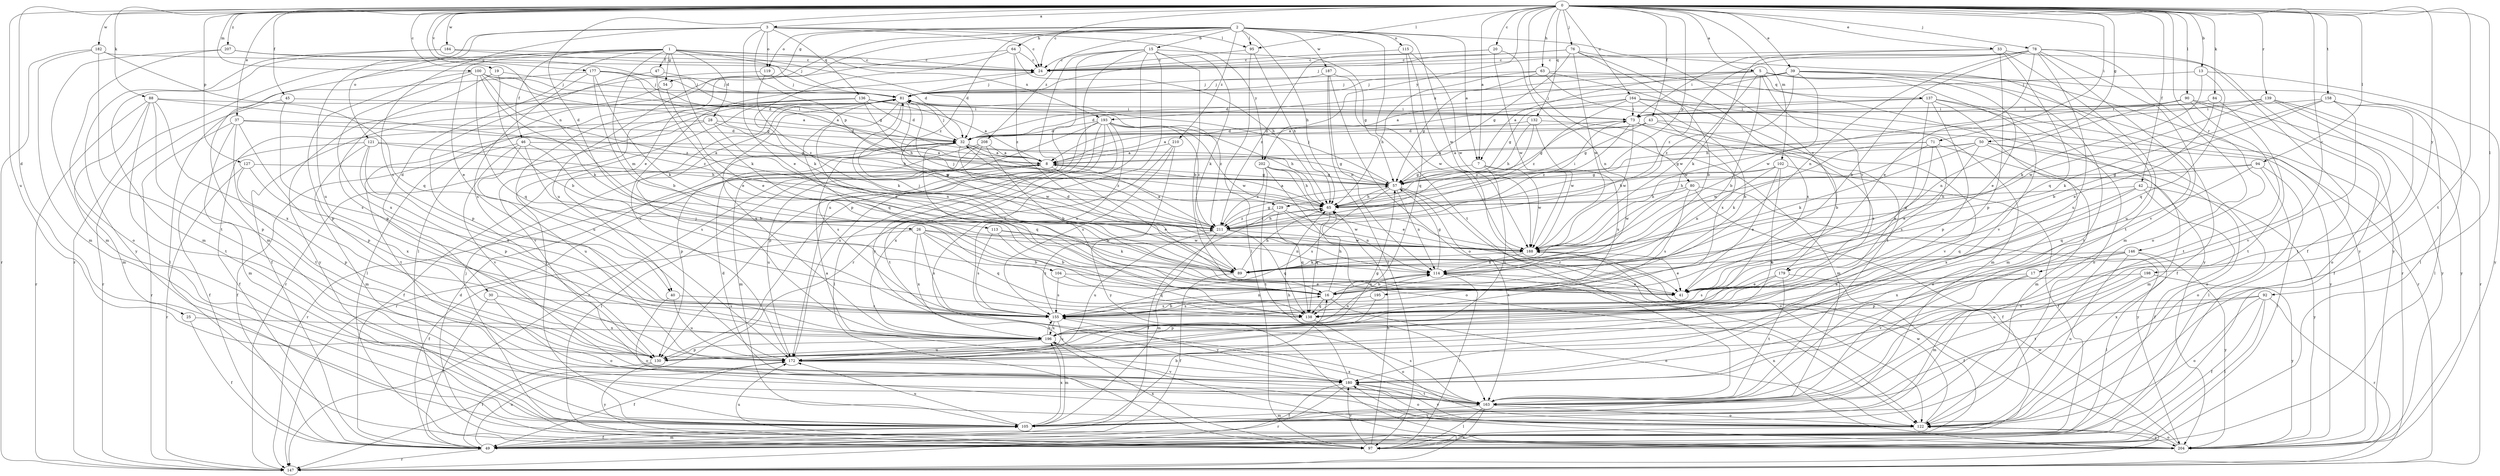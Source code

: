 strict digraph  {
0;
1;
2;
3;
5;
7;
8;
13;
15;
16;
17;
19;
20;
24;
25;
26;
28;
30;
32;
33;
37;
39;
40;
41;
42;
43;
45;
46;
47;
49;
50;
54;
57;
63;
64;
65;
71;
73;
76;
78;
80;
81;
84;
88;
89;
90;
92;
94;
95;
97;
100;
102;
104;
105;
113;
114;
115;
119;
121;
122;
127;
129;
130;
132;
136;
137;
138;
139;
146;
147;
155;
158;
163;
164;
172;
177;
179;
180;
182;
184;
187;
188;
193;
195;
196;
198;
202;
204;
207;
208;
210;
211;
0 -> 3  [label=a];
0 -> 5  [label=a];
0 -> 7  [label=a];
0 -> 13  [label=b];
0 -> 17  [label=c];
0 -> 19  [label=c];
0 -> 20  [label=c];
0 -> 24  [label=c];
0 -> 25  [label=d];
0 -> 26  [label=d];
0 -> 33  [label=e];
0 -> 37  [label=e];
0 -> 39  [label=e];
0 -> 42  [label=f];
0 -> 43  [label=f];
0 -> 45  [label=f];
0 -> 50  [label=g];
0 -> 63  [label=h];
0 -> 71  [label=i];
0 -> 76  [label=j];
0 -> 78  [label=j];
0 -> 80  [label=j];
0 -> 84  [label=k];
0 -> 88  [label=k];
0 -> 90  [label=l];
0 -> 92  [label=l];
0 -> 94  [label=l];
0 -> 95  [label=l];
0 -> 100  [label=m];
0 -> 102  [label=m];
0 -> 113  [label=n];
0 -> 127  [label=p];
0 -> 129  [label=p];
0 -> 132  [label=q];
0 -> 139  [label=r];
0 -> 146  [label=r];
0 -> 158  [label=t];
0 -> 163  [label=t];
0 -> 164  [label=u];
0 -> 172  [label=u];
0 -> 177  [label=v];
0 -> 182  [label=w];
0 -> 184  [label=w];
0 -> 198  [label=y];
0 -> 202  [label=y];
0 -> 207  [label=z];
1 -> 24  [label=c];
1 -> 28  [label=d];
1 -> 30  [label=d];
1 -> 32  [label=d];
1 -> 40  [label=e];
1 -> 46  [label=f];
1 -> 47  [label=f];
1 -> 54  [label=g];
1 -> 81  [label=j];
1 -> 89  [label=k];
1 -> 104  [label=m];
1 -> 105  [label=m];
1 -> 147  [label=r];
1 -> 193  [label=x];
2 -> 7  [label=a];
2 -> 15  [label=b];
2 -> 40  [label=e];
2 -> 54  [label=g];
2 -> 64  [label=h];
2 -> 65  [label=h];
2 -> 95  [label=l];
2 -> 115  [label=o];
2 -> 119  [label=o];
2 -> 163  [label=t];
2 -> 172  [label=u];
2 -> 179  [label=v];
2 -> 187  [label=w];
2 -> 188  [label=w];
2 -> 208  [label=z];
2 -> 210  [label=z];
2 -> 211  [label=z];
3 -> 24  [label=c];
3 -> 41  [label=e];
3 -> 95  [label=l];
3 -> 119  [label=o];
3 -> 121  [label=o];
3 -> 129  [label=p];
3 -> 136  [label=q];
3 -> 155  [label=s];
3 -> 172  [label=u];
3 -> 202  [label=y];
5 -> 7  [label=a];
5 -> 16  [label=b];
5 -> 81  [label=j];
5 -> 137  [label=q];
5 -> 147  [label=r];
5 -> 163  [label=t];
5 -> 179  [label=v];
5 -> 180  [label=v];
5 -> 188  [label=w];
5 -> 193  [label=x];
7 -> 57  [label=g];
7 -> 172  [label=u];
7 -> 188  [label=w];
7 -> 195  [label=x];
8 -> 41  [label=e];
8 -> 57  [label=g];
8 -> 97  [label=l];
8 -> 147  [label=r];
8 -> 172  [label=u];
13 -> 81  [label=j];
13 -> 89  [label=k];
13 -> 138  [label=q];
13 -> 204  [label=y];
15 -> 16  [label=b];
15 -> 24  [label=c];
15 -> 57  [label=g];
15 -> 89  [label=k];
15 -> 130  [label=p];
15 -> 147  [label=r];
15 -> 172  [label=u];
15 -> 180  [label=v];
15 -> 204  [label=y];
16 -> 65  [label=h];
16 -> 114  [label=n];
16 -> 122  [label=o];
16 -> 138  [label=q];
16 -> 155  [label=s];
17 -> 41  [label=e];
17 -> 105  [label=m];
17 -> 180  [label=v];
19 -> 16  [label=b];
19 -> 81  [label=j];
19 -> 130  [label=p];
20 -> 24  [label=c];
20 -> 114  [label=n];
20 -> 188  [label=w];
20 -> 211  [label=z];
24 -> 81  [label=j];
25 -> 49  [label=f];
25 -> 196  [label=x];
26 -> 16  [label=b];
26 -> 49  [label=f];
26 -> 114  [label=n];
26 -> 138  [label=q];
26 -> 155  [label=s];
26 -> 188  [label=w];
26 -> 196  [label=x];
28 -> 32  [label=d];
28 -> 49  [label=f];
28 -> 65  [label=h];
28 -> 114  [label=n];
28 -> 163  [label=t];
30 -> 49  [label=f];
30 -> 122  [label=o];
30 -> 155  [label=s];
32 -> 8  [label=a];
32 -> 49  [label=f];
32 -> 57  [label=g];
32 -> 81  [label=j];
32 -> 138  [label=q];
32 -> 155  [label=s];
32 -> 188  [label=w];
32 -> 211  [label=z];
33 -> 24  [label=c];
33 -> 89  [label=k];
33 -> 130  [label=p];
33 -> 138  [label=q];
33 -> 163  [label=t];
33 -> 204  [label=y];
37 -> 32  [label=d];
37 -> 57  [label=g];
37 -> 105  [label=m];
37 -> 130  [label=p];
37 -> 147  [label=r];
37 -> 163  [label=t];
39 -> 8  [label=a];
39 -> 32  [label=d];
39 -> 41  [label=e];
39 -> 81  [label=j];
39 -> 97  [label=l];
39 -> 172  [label=u];
39 -> 188  [label=w];
39 -> 211  [label=z];
40 -> 122  [label=o];
40 -> 155  [label=s];
40 -> 172  [label=u];
42 -> 49  [label=f];
42 -> 65  [label=h];
42 -> 138  [label=q];
42 -> 196  [label=x];
42 -> 204  [label=y];
43 -> 8  [label=a];
43 -> 16  [label=b];
43 -> 32  [label=d];
43 -> 57  [label=g];
43 -> 204  [label=y];
45 -> 73  [label=i];
45 -> 147  [label=r];
45 -> 155  [label=s];
46 -> 8  [label=a];
46 -> 16  [label=b];
46 -> 49  [label=f];
46 -> 155  [label=s];
46 -> 172  [label=u];
46 -> 180  [label=v];
47 -> 41  [label=e];
47 -> 81  [label=j];
47 -> 130  [label=p];
49 -> 105  [label=m];
49 -> 147  [label=r];
49 -> 172  [label=u];
50 -> 8  [label=a];
50 -> 41  [label=e];
50 -> 57  [label=g];
50 -> 89  [label=k];
50 -> 97  [label=l];
50 -> 105  [label=m];
50 -> 122  [label=o];
54 -> 41  [label=e];
54 -> 49  [label=f];
57 -> 65  [label=h];
57 -> 81  [label=j];
57 -> 114  [label=n];
57 -> 122  [label=o];
57 -> 155  [label=s];
57 -> 163  [label=t];
63 -> 57  [label=g];
63 -> 65  [label=h];
63 -> 81  [label=j];
63 -> 163  [label=t];
63 -> 196  [label=x];
63 -> 204  [label=y];
64 -> 24  [label=c];
64 -> 65  [label=h];
64 -> 89  [label=k];
64 -> 97  [label=l];
64 -> 211  [label=z];
65 -> 8  [label=a];
65 -> 73  [label=i];
65 -> 138  [label=q];
65 -> 211  [label=z];
71 -> 8  [label=a];
71 -> 41  [label=e];
71 -> 89  [label=k];
71 -> 105  [label=m];
71 -> 155  [label=s];
71 -> 188  [label=w];
73 -> 32  [label=d];
73 -> 57  [label=g];
73 -> 155  [label=s];
73 -> 180  [label=v];
73 -> 188  [label=w];
73 -> 211  [label=z];
76 -> 16  [label=b];
76 -> 24  [label=c];
76 -> 57  [label=g];
76 -> 81  [label=j];
76 -> 188  [label=w];
76 -> 196  [label=x];
76 -> 204  [label=y];
78 -> 16  [label=b];
78 -> 24  [label=c];
78 -> 41  [label=e];
78 -> 49  [label=f];
78 -> 73  [label=i];
78 -> 105  [label=m];
78 -> 114  [label=n];
78 -> 122  [label=o];
78 -> 172  [label=u];
78 -> 180  [label=v];
78 -> 211  [label=z];
80 -> 49  [label=f];
80 -> 65  [label=h];
80 -> 155  [label=s];
80 -> 188  [label=w];
80 -> 204  [label=y];
81 -> 41  [label=e];
81 -> 73  [label=i];
81 -> 89  [label=k];
81 -> 138  [label=q];
81 -> 147  [label=r];
81 -> 188  [label=w];
81 -> 196  [label=x];
81 -> 211  [label=z];
84 -> 41  [label=e];
84 -> 73  [label=i];
84 -> 163  [label=t];
88 -> 73  [label=i];
88 -> 105  [label=m];
88 -> 130  [label=p];
88 -> 147  [label=r];
88 -> 163  [label=t];
88 -> 196  [label=x];
88 -> 211  [label=z];
89 -> 49  [label=f];
89 -> 65  [label=h];
89 -> 81  [label=j];
90 -> 49  [label=f];
90 -> 73  [label=i];
90 -> 114  [label=n];
90 -> 163  [label=t];
90 -> 188  [label=w];
90 -> 204  [label=y];
92 -> 49  [label=f];
92 -> 97  [label=l];
92 -> 122  [label=o];
92 -> 147  [label=r];
92 -> 155  [label=s];
92 -> 196  [label=x];
94 -> 57  [label=g];
94 -> 65  [label=h];
94 -> 97  [label=l];
94 -> 122  [label=o];
94 -> 138  [label=q];
95 -> 24  [label=c];
95 -> 65  [label=h];
95 -> 97  [label=l];
97 -> 32  [label=d];
97 -> 65  [label=h];
97 -> 172  [label=u];
97 -> 180  [label=v];
97 -> 196  [label=x];
100 -> 8  [label=a];
100 -> 32  [label=d];
100 -> 81  [label=j];
100 -> 89  [label=k];
100 -> 130  [label=p];
100 -> 138  [label=q];
100 -> 196  [label=x];
100 -> 211  [label=z];
102 -> 41  [label=e];
102 -> 49  [label=f];
102 -> 57  [label=g];
102 -> 65  [label=h];
102 -> 114  [label=n];
102 -> 172  [label=u];
104 -> 41  [label=e];
104 -> 138  [label=q];
104 -> 155  [label=s];
105 -> 16  [label=b];
105 -> 49  [label=f];
105 -> 81  [label=j];
105 -> 172  [label=u];
105 -> 196  [label=x];
113 -> 16  [label=b];
113 -> 89  [label=k];
113 -> 155  [label=s];
113 -> 188  [label=w];
114 -> 16  [label=b];
114 -> 41  [label=e];
114 -> 57  [label=g];
114 -> 97  [label=l];
115 -> 24  [label=c];
115 -> 138  [label=q];
115 -> 147  [label=r];
115 -> 188  [label=w];
119 -> 81  [label=j];
119 -> 204  [label=y];
119 -> 211  [label=z];
121 -> 8  [label=a];
121 -> 49  [label=f];
121 -> 65  [label=h];
121 -> 105  [label=m];
121 -> 130  [label=p];
121 -> 196  [label=x];
122 -> 97  [label=l];
122 -> 180  [label=v];
122 -> 188  [label=w];
122 -> 204  [label=y];
127 -> 57  [label=g];
127 -> 130  [label=p];
127 -> 147  [label=r];
127 -> 196  [label=x];
129 -> 49  [label=f];
129 -> 114  [label=n];
129 -> 138  [label=q];
129 -> 188  [label=w];
129 -> 211  [label=z];
130 -> 49  [label=f];
130 -> 57  [label=g];
130 -> 204  [label=y];
132 -> 32  [label=d];
132 -> 65  [label=h];
132 -> 105  [label=m];
132 -> 188  [label=w];
132 -> 211  [label=z];
136 -> 8  [label=a];
136 -> 32  [label=d];
136 -> 65  [label=h];
136 -> 73  [label=i];
136 -> 97  [label=l];
136 -> 172  [label=u];
136 -> 180  [label=v];
137 -> 32  [label=d];
137 -> 49  [label=f];
137 -> 73  [label=i];
137 -> 105  [label=m];
137 -> 122  [label=o];
137 -> 130  [label=p];
137 -> 138  [label=q];
138 -> 122  [label=o];
139 -> 65  [label=h];
139 -> 73  [label=i];
139 -> 122  [label=o];
139 -> 147  [label=r];
139 -> 188  [label=w];
139 -> 204  [label=y];
146 -> 89  [label=k];
146 -> 97  [label=l];
146 -> 122  [label=o];
146 -> 130  [label=p];
146 -> 196  [label=x];
146 -> 204  [label=y];
155 -> 16  [label=b];
155 -> 114  [label=n];
155 -> 172  [label=u];
155 -> 180  [label=v];
155 -> 196  [label=x];
155 -> 211  [label=z];
158 -> 16  [label=b];
158 -> 73  [label=i];
158 -> 89  [label=k];
158 -> 97  [label=l];
158 -> 163  [label=t];
158 -> 180  [label=v];
163 -> 32  [label=d];
163 -> 97  [label=l];
163 -> 105  [label=m];
163 -> 122  [label=o];
163 -> 147  [label=r];
163 -> 155  [label=s];
163 -> 196  [label=x];
164 -> 8  [label=a];
164 -> 16  [label=b];
164 -> 57  [label=g];
164 -> 73  [label=i];
164 -> 105  [label=m];
164 -> 147  [label=r];
164 -> 211  [label=z];
172 -> 24  [label=c];
172 -> 49  [label=f];
172 -> 180  [label=v];
177 -> 8  [label=a];
177 -> 16  [label=b];
177 -> 57  [label=g];
177 -> 81  [label=j];
177 -> 89  [label=k];
177 -> 97  [label=l];
177 -> 155  [label=s];
179 -> 41  [label=e];
179 -> 49  [label=f];
179 -> 155  [label=s];
179 -> 163  [label=t];
180 -> 8  [label=a];
180 -> 49  [label=f];
180 -> 65  [label=h];
180 -> 122  [label=o];
180 -> 147  [label=r];
180 -> 163  [label=t];
182 -> 24  [label=c];
182 -> 105  [label=m];
182 -> 138  [label=q];
182 -> 147  [label=r];
182 -> 163  [label=t];
184 -> 24  [label=c];
184 -> 32  [label=d];
184 -> 105  [label=m];
184 -> 204  [label=y];
187 -> 81  [label=j];
187 -> 97  [label=l];
187 -> 114  [label=n];
187 -> 122  [label=o];
187 -> 188  [label=w];
188 -> 32  [label=d];
188 -> 41  [label=e];
188 -> 89  [label=k];
188 -> 114  [label=n];
193 -> 32  [label=d];
193 -> 65  [label=h];
193 -> 97  [label=l];
193 -> 130  [label=p];
193 -> 147  [label=r];
193 -> 155  [label=s];
193 -> 163  [label=t];
193 -> 172  [label=u];
193 -> 188  [label=w];
193 -> 211  [label=z];
195 -> 130  [label=p];
195 -> 155  [label=s];
196 -> 81  [label=j];
196 -> 105  [label=m];
196 -> 114  [label=n];
196 -> 130  [label=p];
196 -> 155  [label=s];
196 -> 172  [label=u];
198 -> 41  [label=e];
198 -> 163  [label=t];
198 -> 172  [label=u];
198 -> 204  [label=y];
202 -> 41  [label=e];
202 -> 57  [label=g];
202 -> 65  [label=h];
202 -> 122  [label=o];
202 -> 163  [label=t];
202 -> 211  [label=z];
204 -> 81  [label=j];
204 -> 114  [label=n];
204 -> 122  [label=o];
204 -> 180  [label=v];
204 -> 188  [label=w];
207 -> 24  [label=c];
207 -> 57  [label=g];
207 -> 105  [label=m];
207 -> 122  [label=o];
208 -> 8  [label=a];
208 -> 16  [label=b];
208 -> 105  [label=m];
208 -> 130  [label=p];
208 -> 147  [label=r];
210 -> 8  [label=a];
210 -> 155  [label=s];
210 -> 196  [label=x];
210 -> 204  [label=y];
211 -> 8  [label=a];
211 -> 57  [label=g];
211 -> 65  [label=h];
211 -> 81  [label=j];
211 -> 105  [label=m];
211 -> 138  [label=q];
211 -> 172  [label=u];
211 -> 188  [label=w];
}
